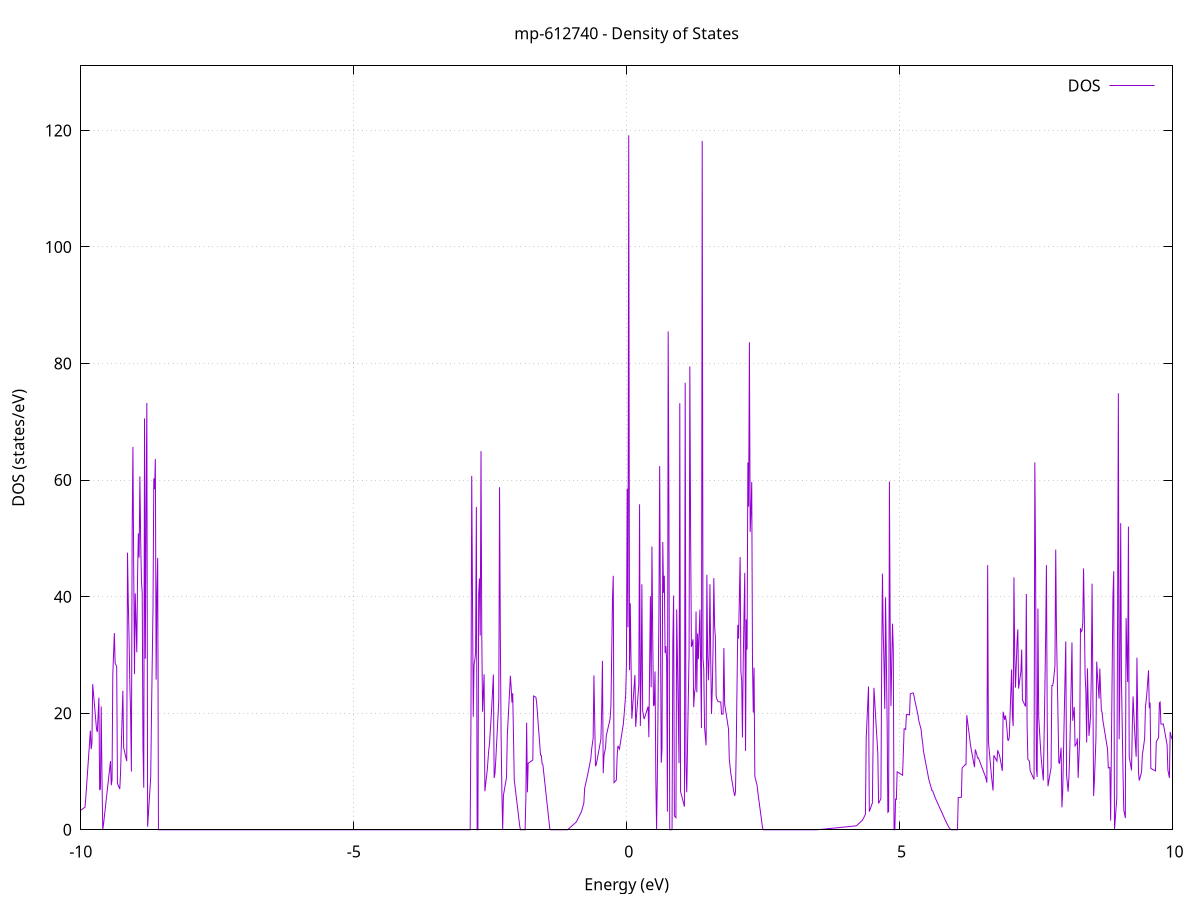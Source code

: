 set title 'mp-612740 - Density of States'
set xlabel 'Energy (eV)'
set ylabel 'DOS (states/eV)'
set grid
set xrange [-10:10]
set yrange [0:131.077]
set xzeroaxis lt -1
set terminal png size 800,600
set output 'mp-612740_dos_gnuplot.png'
plot '-' using 1:2 with lines title 'DOS'
-13.083600 0.000000
-13.069400 0.000000
-13.055200 0.000000
-13.041100 0.000000
-13.026900 0.000000
-13.012700 0.000000
-12.998600 0.000000
-12.984400 0.000000
-12.970200 0.000000
-12.956000 0.000000
-12.941900 0.000000
-12.927700 0.000000
-12.913500 0.000000
-12.899400 0.000000
-12.885200 0.000000
-12.871000 0.000000
-12.856900 0.000000
-12.842700 0.000000
-12.828500 0.000000
-12.814300 0.000000
-12.800200 0.000000
-12.786000 0.000000
-12.771800 0.000000
-12.757700 0.000000
-12.743500 0.000000
-12.729300 0.000000
-12.715100 0.000000
-12.701000 0.000000
-12.686800 0.000000
-12.672600 0.000000
-12.658500 0.000000
-12.644300 0.000000
-12.630100 0.000000
-12.616000 0.000000
-12.601800 0.000000
-12.587600 0.000000
-12.573400 0.000000
-12.559300 0.000000
-12.545100 0.000000
-12.530900 0.000000
-12.516800 0.000000
-12.502600 0.000000
-12.488400 0.000000
-12.474200 0.000000
-12.460100 0.000000
-12.445900 0.000000
-12.431700 0.000000
-12.417600 0.000000
-12.403400 0.000000
-12.389200 0.000000
-12.375100 0.000000
-12.360900 0.000000
-12.346700 0.000000
-12.332500 0.000000
-12.318400 0.000000
-12.304200 0.000000
-12.290000 0.000000
-12.275900 0.000000
-12.261700 0.000000
-12.247500 0.000000
-12.233300 0.000000
-12.219200 0.000000
-12.205000 0.000000
-12.190800 0.000000
-12.176700 0.000000
-12.162500 0.000000
-12.148300 0.000000
-12.134200 0.000000
-12.120000 0.000000
-12.105800 0.000000
-12.091600 0.000000
-12.077500 0.000000
-12.063300 0.000000
-12.049100 0.000000
-12.035000 0.000000
-12.020800 0.000000
-12.006600 0.000000
-11.992400 0.000000
-11.978300 0.000000
-11.964100 0.000000
-11.949900 0.000000
-11.935800 0.000000
-11.921600 0.000000
-11.907400 0.000000
-11.893300 0.000000
-11.879100 0.000000
-11.864900 0.000000
-11.850700 0.000000
-11.836600 0.000000
-11.822400 0.000000
-11.808200 0.000000
-11.794100 168.425400
-11.779900 228.811600
-11.765700 0.000000
-11.751500 210.946600
-11.737400 26.631600
-11.723200 0.000000
-11.709000 535.419800
-11.694900 73.542000
-11.680700 99.080100
-11.666500 274.658000
-11.652400 138.625100
-11.638200 632.224800
-11.624000 101.374100
-11.609800 0.000000
-11.595700 47.602200
-11.581500 135.020100
-11.567300 63.361400
-11.553200 54.045300
-11.539000 35.812800
-11.524800 0.000000
-11.510600 13.741300
-11.496500 252.076400
-11.482300 327.002000
-11.468100 680.206900
-11.454000 896.202500
-11.439800 1466.106000
-11.425600 0.000000
-11.411500 0.000000
-11.397300 0.000000
-11.383100 0.000000
-11.368900 0.000000
-11.354800 0.000000
-11.340600 0.000000
-11.326400 0.000000
-11.312300 0.000000
-11.298100 0.000000
-11.283900 0.000000
-11.269700 0.000000
-11.255600 0.000000
-11.241400 0.000000
-11.227200 0.000000
-11.213100 0.000000
-11.198900 0.000000
-11.184700 0.000000
-11.170600 0.000000
-11.156400 0.000000
-11.142200 0.000000
-11.128000 0.000000
-11.113900 0.000000
-11.099700 0.000000
-11.085500 0.000000
-11.071400 0.000000
-11.057200 0.000000
-11.043000 0.000000
-11.028800 0.000000
-11.014700 0.000000
-11.000500 0.000000
-10.986300 0.000000
-10.972200 0.000000
-10.958000 0.000000
-10.943800 0.000000
-10.929700 0.000000
-10.915500 0.000000
-10.901300 0.000000
-10.887100 0.000000
-10.873000 0.000000
-10.858800 0.000000
-10.844600 0.000000
-10.830500 0.000000
-10.816300 0.000000
-10.802100 0.000000
-10.787900 0.000000
-10.773800 0.000000
-10.759600 0.000000
-10.745400 0.000000
-10.731300 0.000000
-10.717100 0.000000
-10.702900 0.000000
-10.688800 0.000000
-10.674600 0.000000
-10.660400 0.000000
-10.646200 0.000000
-10.632100 0.000000
-10.617900 0.000000
-10.603700 0.000000
-10.589600 0.000000
-10.575400 0.000000
-10.561200 0.000000
-10.547000 0.000000
-10.532900 0.000000
-10.518700 0.000000
-10.504500 0.000000
-10.490400 0.000000
-10.476200 0.000000
-10.462000 0.000000
-10.447900 0.000000
-10.433700 0.000000
-10.419500 0.000000
-10.405300 0.000000
-10.391200 0.000000
-10.377000 0.000000
-10.362800 0.000000
-10.348700 0.000000
-10.334500 0.000000
-10.320300 0.000000
-10.306100 0.000000
-10.292000 0.000000
-10.277800 0.000000
-10.263600 0.000000
-10.249500 0.000000
-10.235300 0.000000
-10.221100 0.000000
-10.207000 0.000000
-10.192800 0.000000
-10.178600 0.000000
-10.164400 0.000000
-10.150300 0.000000
-10.136100 0.528700
-10.121900 1.118100
-10.107800 1.707600
-10.093600 2.297000
-10.079400 2.886500
-10.065200 3.475900
-10.051100 4.065300
-10.036900 4.654800
-10.022700 5.244200
-10.008600 3.286900
-9.994400 3.383500
-9.980200 3.480100
-9.966100 3.576800
-9.951900 3.673400
-9.937700 3.770100
-9.923500 3.866700
-9.909400 5.372900
-9.895200 7.314700
-9.881000 9.256500
-9.866900 11.198300
-9.852700 13.140100
-9.838500 15.081900
-9.824300 17.023600
-9.810200 13.829300
-9.796000 14.874700
-9.781800 24.984900
-9.767700 23.421400
-9.753500 21.858000
-9.739300 20.294600
-9.725200 18.731200
-9.711000 17.167700
-9.696800 16.780100
-9.682600 19.652200
-9.668500 22.660900
-9.654300 6.805100
-9.640100 7.035300
-9.626000 21.155100
-9.611800 8.951500
-9.597600 0.000000
-9.583400 0.949800
-9.569300 2.153600
-9.555100 3.357500
-9.540900 4.561300
-9.526800 5.765200
-9.512600 6.969000
-9.498400 8.172900
-9.484200 9.376700
-9.470100 10.580600
-9.455900 11.784400
-9.441700 7.642400
-9.427600 8.557200
-9.413400 26.652200
-9.399200 30.199800
-9.385100 33.747400
-9.370900 28.585600
-9.356700 28.299400
-9.342500 28.013100
-9.328400 7.955800
-9.314200 7.635700
-9.300000 7.315500
-9.285900 6.995300
-9.271700 9.737200
-9.257500 14.445300
-9.243300 19.153500
-9.229200 23.861600
-9.215000 14.093500
-9.200800 13.515600
-9.186700 12.937700
-9.172500 12.359800
-9.158300 11.781900
-9.144200 47.545400
-9.130000 39.033200
-9.115800 33.031700
-9.101600 25.071600
-9.087500 19.940000
-9.073300 9.993300
-9.059100 50.881600
-9.045000 65.685100
-9.030800 45.035300
-9.016600 26.707200
-9.002400 40.559600
-8.988300 35.501900
-8.974100 30.444200
-8.959900 43.519800
-8.945800 50.854100
-8.931600 46.701900
-8.917400 60.646500
-8.903300 49.846100
-8.889100 42.779800
-8.874900 40.704300
-8.860700 14.375400
-8.846600 7.222500
-8.832400 70.584600
-8.818200 29.344800
-8.804100 55.158700
-8.789900 73.228500
-8.775700 0.514100
-8.761500 2.654100
-8.747400 4.794100
-8.733200 6.934200
-8.719000 9.074200
-8.704900 19.756100
-8.690700 29.127400
-8.676500 38.498700
-8.662400 60.261500
-8.648200 58.434600
-8.634000 63.616000
-8.619800 25.752700
-8.605700 40.531700
-8.591500 46.655800
-8.577300 0.000000
-8.563200 0.000000
-8.549000 0.000000
-8.534800 0.000000
-8.520600 0.000000
-8.506500 0.000000
-8.492300 0.000000
-8.478100 0.000000
-8.464000 0.000000
-8.449800 0.000000
-8.435600 0.000000
-8.421500 0.000000
-8.407300 0.000000
-8.393100 0.000000
-8.378900 0.000000
-8.364800 0.000000
-8.350600 0.000000
-8.336400 0.000000
-8.322300 0.000000
-8.308100 0.000000
-8.293900 0.000000
-8.279700 0.000000
-8.265600 0.000000
-8.251400 0.000000
-8.237200 0.000000
-8.223100 0.000000
-8.208900 0.000000
-8.194700 0.000000
-8.180600 0.000000
-8.166400 0.000000
-8.152200 0.000000
-8.138000 0.000000
-8.123900 0.000000
-8.109700 0.000000
-8.095500 0.000000
-8.081400 0.000000
-8.067200 0.000000
-8.053000 0.000000
-8.038800 0.000000
-8.024700 0.000000
-8.010500 0.000000
-7.996300 0.000000
-7.982200 0.000000
-7.968000 0.000000
-7.953800 0.000000
-7.939700 0.000000
-7.925500 0.000000
-7.911300 0.000000
-7.897100 0.000000
-7.883000 0.000000
-7.868800 0.000000
-7.854600 0.000000
-7.840500 0.000000
-7.826300 0.000000
-7.812100 0.000000
-7.797900 0.000000
-7.783800 0.000000
-7.769600 0.000000
-7.755400 0.000000
-7.741300 0.000000
-7.727100 0.000000
-7.712900 0.000000
-7.698800 0.000000
-7.684600 0.000000
-7.670400 0.000000
-7.656200 0.000000
-7.642100 0.000000
-7.627900 0.000000
-7.613700 0.000000
-7.599600 0.000000
-7.585400 0.000000
-7.571200 0.000000
-7.557000 0.000000
-7.542900 0.000000
-7.528700 0.000000
-7.514500 0.000000
-7.500400 0.000000
-7.486200 0.000000
-7.472000 0.000000
-7.457900 0.000000
-7.443700 0.000000
-7.429500 0.000000
-7.415300 0.000000
-7.401200 0.000000
-7.387000 0.000000
-7.372800 0.000000
-7.358700 0.000000
-7.344500 0.000000
-7.330300 0.000000
-7.316100 0.000000
-7.302000 0.000000
-7.287800 0.000000
-7.273600 0.000000
-7.259500 0.000000
-7.245300 0.000000
-7.231100 0.000000
-7.217000 0.000000
-7.202800 0.000000
-7.188600 0.000000
-7.174400 0.000000
-7.160300 0.000000
-7.146100 0.000000
-7.131900 0.000000
-7.117800 0.000000
-7.103600 0.000000
-7.089400 0.000000
-7.075200 0.000000
-7.061100 0.000000
-7.046900 0.000000
-7.032700 0.000000
-7.018600 0.000000
-7.004400 0.000000
-6.990200 0.000000
-6.976100 0.000000
-6.961900 0.000000
-6.947700 0.000000
-6.933500 0.000000
-6.919400 0.000000
-6.905200 0.000000
-6.891000 0.000000
-6.876900 0.000000
-6.862700 0.000000
-6.848500 0.000000
-6.834300 0.000000
-6.820200 0.000000
-6.806000 0.000000
-6.791800 0.000000
-6.777700 0.000000
-6.763500 0.000000
-6.749300 0.000000
-6.735200 0.000000
-6.721000 0.000000
-6.706800 0.000000
-6.692600 0.000000
-6.678500 0.000000
-6.664300 0.000000
-6.650100 0.000000
-6.636000 0.000000
-6.621800 0.000000
-6.607600 0.000000
-6.593400 0.000000
-6.579300 0.000000
-6.565100 0.000000
-6.550900 0.000000
-6.536800 0.000000
-6.522600 0.000000
-6.508400 0.000000
-6.494300 0.000000
-6.480100 0.000000
-6.465900 0.000000
-6.451700 0.000000
-6.437600 0.000000
-6.423400 0.000000
-6.409200 0.000000
-6.395100 0.000000
-6.380900 0.000000
-6.366700 0.000000
-6.352500 0.000000
-6.338400 0.000000
-6.324200 0.000000
-6.310000 0.000000
-6.295900 0.000000
-6.281700 0.000000
-6.267500 0.000000
-6.253400 0.000000
-6.239200 0.000000
-6.225000 0.000000
-6.210800 0.000000
-6.196700 0.000000
-6.182500 0.000000
-6.168300 0.000000
-6.154200 0.000000
-6.140000 0.000000
-6.125800 0.000000
-6.111600 0.000000
-6.097500 0.000000
-6.083300 0.000000
-6.069100 0.000000
-6.055000 0.000000
-6.040800 0.000000
-6.026600 0.000000
-6.012500 0.000000
-5.998300 0.000000
-5.984100 0.000000
-5.969900 0.000000
-5.955800 0.000000
-5.941600 0.000000
-5.927400 0.000000
-5.913300 0.000000
-5.899100 0.000000
-5.884900 0.000000
-5.870700 0.000000
-5.856600 0.000000
-5.842400 0.000000
-5.828200 0.000000
-5.814100 0.000000
-5.799900 0.000000
-5.785700 0.000000
-5.771600 0.000000
-5.757400 0.000000
-5.743200 0.000000
-5.729000 0.000000
-5.714900 0.000000
-5.700700 0.000000
-5.686500 0.000000
-5.672400 0.000000
-5.658200 0.000000
-5.644000 0.000000
-5.629800 0.000000
-5.615700 0.000000
-5.601500 0.000000
-5.587300 0.000000
-5.573200 0.000000
-5.559000 0.000000
-5.544800 0.000000
-5.530700 0.000000
-5.516500 0.000000
-5.502300 0.000000
-5.488100 0.000000
-5.474000 0.000000
-5.459800 0.000000
-5.445600 0.000000
-5.431500 0.000000
-5.417300 0.000000
-5.403100 0.000000
-5.388900 0.000000
-5.374800 0.000000
-5.360600 0.000000
-5.346400 0.000000
-5.332300 0.000000
-5.318100 0.000000
-5.303900 0.000000
-5.289800 0.000000
-5.275600 0.000000
-5.261400 0.000000
-5.247200 0.000000
-5.233100 0.000000
-5.218900 0.000000
-5.204700 0.000000
-5.190600 0.000000
-5.176400 0.000000
-5.162200 0.000000
-5.148000 0.000000
-5.133900 0.000000
-5.119700 0.000000
-5.105500 0.000000
-5.091400 0.000000
-5.077200 0.000000
-5.063000 0.000000
-5.048900 0.000000
-5.034700 0.000000
-5.020500 0.000000
-5.006300 0.000000
-4.992200 0.000000
-4.978000 0.000000
-4.963800 0.000000
-4.949700 0.000000
-4.935500 0.000000
-4.921300 0.000000
-4.907100 0.000000
-4.893000 0.000000
-4.878800 0.000000
-4.864600 0.000000
-4.850500 0.000000
-4.836300 0.000000
-4.822100 0.000000
-4.808000 0.000000
-4.793800 0.000000
-4.779600 0.000000
-4.765400 0.000000
-4.751300 0.000000
-4.737100 0.000000
-4.722900 0.000000
-4.708800 0.000000
-4.694600 0.000000
-4.680400 0.000000
-4.666200 0.000000
-4.652100 0.000000
-4.637900 0.000000
-4.623700 0.000000
-4.609600 0.000000
-4.595400 0.000000
-4.581200 0.000000
-4.567100 0.000000
-4.552900 0.000000
-4.538700 0.000000
-4.524500 0.000000
-4.510400 0.000000
-4.496200 0.000000
-4.482000 0.000000
-4.467900 0.000000
-4.453700 0.000000
-4.439500 0.000000
-4.425300 0.000000
-4.411200 0.000000
-4.397000 0.000000
-4.382800 0.000000
-4.368700 0.000000
-4.354500 0.000000
-4.340300 0.000000
-4.326100 0.000000
-4.312000 0.000000
-4.297800 0.000000
-4.283600 0.000000
-4.269500 0.000000
-4.255300 0.000000
-4.241100 0.000000
-4.227000 0.000000
-4.212800 0.000000
-4.198600 0.000000
-4.184400 0.000000
-4.170300 0.000000
-4.156100 0.000000
-4.141900 0.000000
-4.127800 0.000000
-4.113600 0.000000
-4.099400 0.000000
-4.085200 0.000000
-4.071100 0.000000
-4.056900 0.000000
-4.042700 0.000000
-4.028600 0.000000
-4.014400 0.000000
-4.000200 0.000000
-3.986100 0.000000
-3.971900 0.000000
-3.957700 0.000000
-3.943500 0.000000
-3.929400 0.000000
-3.915200 0.000000
-3.901000 0.000000
-3.886900 0.000000
-3.872700 0.000000
-3.858500 0.000000
-3.844300 0.000000
-3.830200 0.000000
-3.816000 0.000000
-3.801800 0.000000
-3.787700 0.000000
-3.773500 0.000000
-3.759300 0.000000
-3.745200 0.000000
-3.731000 0.000000
-3.716800 0.000000
-3.702600 0.000000
-3.688500 0.000000
-3.674300 0.000000
-3.660100 0.000000
-3.646000 0.000000
-3.631800 0.000000
-3.617600 0.000000
-3.603400 0.000000
-3.589300 0.000000
-3.575100 0.000000
-3.560900 0.000000
-3.546800 0.000000
-3.532600 0.000000
-3.518400 0.000000
-3.504300 0.000000
-3.490100 0.000000
-3.475900 0.000000
-3.461700 0.000000
-3.447600 0.000000
-3.433400 0.000000
-3.419200 0.000000
-3.405100 0.000000
-3.390900 0.000000
-3.376700 0.000000
-3.362500 0.000000
-3.348400 0.000000
-3.334200 0.000000
-3.320000 0.000000
-3.305900 0.000000
-3.291700 0.000000
-3.277500 0.000000
-3.263400 0.000000
-3.249200 0.000000
-3.235000 0.000000
-3.220800 0.000000
-3.206700 0.000000
-3.192500 0.000000
-3.178300 0.000000
-3.164200 0.000000
-3.150000 0.000000
-3.135800 0.000000
-3.121600 0.000000
-3.107500 0.000000
-3.093300 0.000000
-3.079100 0.000000
-3.065000 0.000000
-3.050800 0.000000
-3.036600 0.000000
-3.022500 0.000000
-3.008300 0.000000
-2.994100 0.000000
-2.979900 0.000000
-2.965800 0.000000
-2.951600 0.000000
-2.937400 0.000000
-2.923300 0.000000
-2.909100 0.000000
-2.894900 0.000000
-2.880700 0.000000
-2.866600 0.000000
-2.852400 18.358500
-2.838200 60.730200
-2.824100 40.062900
-2.809900 19.395600
-2.795700 28.352300
-2.781600 29.107600
-2.767400 30.359200
-2.753200 55.390100
-2.739000 0.000000
-2.724900 0.000000
-2.710700 40.394900
-2.696500 43.126100
-2.682400 33.314600
-2.668200 64.969800
-2.654000 33.366200
-2.639800 20.261400
-2.625700 23.474300
-2.611500 26.687100
-2.597300 6.610000
-2.583200 7.795600
-2.569000 8.981100
-2.554800 10.089000
-2.540700 11.881700
-2.526500 13.674400
-2.512300 14.778200
-2.498100 16.926900
-2.484000 19.075600
-2.469800 21.391900
-2.455600 24.014600
-2.441500 26.637300
-2.427300 8.880600
-2.413100 9.596600
-2.398900 11.713000
-2.384800 14.326500
-2.370600 16.940000
-2.356400 19.553500
-2.342300 22.167000
-2.328100 58.796200
-2.313900 33.189800
-2.299800 16.107500
-2.285600 6.479900
-2.271400 0.000000
-2.257200 5.904100
-2.243100 6.679400
-2.228900 7.454800
-2.214700 8.230200
-2.200600 9.005500
-2.186400 16.173200
-2.172200 18.737500
-2.158000 21.301900
-2.143900 23.866300
-2.129700 26.430700
-2.115500 24.408100
-2.101400 21.830000
-2.087200 23.455600
-2.073000 16.049600
-2.058900 8.582700
-2.044700 7.456900
-2.030500 6.331100
-2.016300 5.205300
-2.002200 4.079500
-1.988000 2.953700
-1.973800 1.828000
-1.959700 0.702200
-1.945500 0.000000
-1.931300 0.000000
-1.917100 0.000000
-1.903000 0.000000
-1.888800 0.000000
-1.874600 0.000000
-1.860500 0.000000
-1.846300 5.299600
-1.832100 18.379600
-1.818000 6.428100
-1.803800 11.422600
-1.789600 11.512900
-1.775400 11.603300
-1.761300 11.693700
-1.747100 11.784000
-1.732900 11.874400
-1.718800 11.964800
-1.704600 22.957200
-1.690400 22.886400
-1.676200 22.815600
-1.662100 22.744800
-1.647900 21.681300
-1.633700 19.993200
-1.619600 18.072000
-1.605400 16.315200
-1.591200 14.558400
-1.577100 12.801700
-1.562900 12.770300
-1.548700 11.319400
-1.534500 11.176100
-1.520400 9.943800
-1.506200 8.711400
-1.492000 7.479100
-1.477900 6.246800
-1.463700 5.014500
-1.449500 3.782200
-1.435300 2.549900
-1.421200 1.317600
-1.407000 0.107200
-1.392800 0.000000
-1.378700 0.000000
-1.364500 0.000000
-1.350300 0.000000
-1.336200 0.000000
-1.322000 0.000000
-1.307800 0.000000
-1.293600 0.000000
-1.279500 0.000000
-1.265300 0.000000
-1.251100 0.000000
-1.237000 0.000000
-1.222800 0.000000
-1.208600 0.000000
-1.194400 0.000000
-1.180300 0.000000
-1.166100 0.000000
-1.151900 0.000000
-1.137800 0.000000
-1.123600 0.000000
-1.109400 0.000000
-1.095300 0.000000
-1.081100 0.012700
-1.066900 0.130700
-1.052700 0.248600
-1.038600 0.366600
-1.024400 0.484600
-1.010200 0.602600
-0.996100 0.720600
-0.981900 0.838600
-0.967700 0.956600
-0.953500 1.074600
-0.939400 1.192600
-0.925200 1.310600
-0.911000 1.536300
-0.896900 1.803800
-0.882700 2.071300
-0.868500 2.338800
-0.854400 2.606300
-0.840200 2.873800
-0.826000 3.143700
-0.811800 3.635700
-0.797700 4.127600
-0.783500 4.619600
-0.769300 7.125300
-0.755200 7.722800
-0.741000 8.320200
-0.726800 8.917600
-0.712600 9.515000
-0.698500 10.175000
-0.684300 10.870700
-0.670100 11.566300
-0.656000 12.262000
-0.641800 13.792000
-0.627600 14.765900
-0.613500 15.739800
-0.599300 26.491200
-0.585100 18.676100
-0.570900 10.911000
-0.556800 11.180100
-0.542600 11.908800
-0.528400 12.637500
-0.514300 13.366200
-0.500100 14.094900
-0.485900 14.823600
-0.471700 15.552300
-0.457600 20.473800
-0.443400 28.979900
-0.429200 9.706000
-0.415100 12.739700
-0.400900 13.402100
-0.386700 14.064500
-0.372600 16.169200
-0.358400 16.747700
-0.344200 17.326100
-0.330000 17.904600
-0.315900 18.483000
-0.301700 19.172500
-0.287500 21.373200
-0.273400 30.500000
-0.259200 39.626800
-0.245000 43.582100
-0.230800 8.092000
-0.216700 8.240500
-0.202500 8.389000
-0.188300 8.537400
-0.174200 12.645800
-0.160000 14.406800
-0.145800 14.113300
-0.131700 13.840000
-0.117500 14.704400
-0.103300 15.568900
-0.089100 16.433400
-0.075000 17.297800
-0.060800 18.162300
-0.046600 19.748800
-0.032500 21.405100
-0.018300 23.061400
-0.004100 28.236000
0.010100 58.512700
0.024200 34.736700
0.038400 119.161300
0.052600 27.390700
0.066700 38.856600
0.080900 28.336600
0.095100 19.060600
0.109200 20.934400
0.123400 22.808300
0.137600 24.682100
0.151800 26.555900
0.165900 17.657100
0.180100 19.462200
0.194300 21.267400
0.208400 23.072600
0.222600 24.877700
0.236800 55.840700
0.251000 17.822500
0.265100 25.981400
0.279300 42.130900
0.293500 20.389000
0.307600 19.592800
0.321800 19.002300
0.336000 19.431900
0.350100 19.861600
0.364300 20.291200
0.378500 20.720800
0.392700 21.150400
0.406800 15.888900
0.421000 28.231700
0.435200 40.088000
0.449300 24.471000
0.463500 48.602900
0.477700 33.188200
0.491900 21.251700
0.506000 21.513900
0.520200 27.146700
0.534400 8.741000
0.548500 0.000000
0.562700 9.351400
0.576900 22.904500
0.591100 36.918000
0.605200 62.408500
0.619400 35.466700
0.633600 11.488800
0.647700 13.807400
0.661900 49.393100
0.676100 40.669500
0.690200 43.595400
0.704400 30.332500
0.718600 31.514900
0.732800 29.210500
0.746900 3.124500
0.761100 85.510500
0.775300 52.934500
0.789400 0.000000
0.803600 0.000000
0.817800 0.000000
0.832000 0.000000
0.846100 32.293000
0.860300 40.194200
0.874500 2.391400
0.888600 2.240500
0.902800 2.089500
0.917000 37.798500
0.931100 29.011100
0.945300 20.223700
0.959500 11.436300
0.973700 73.191200
0.987800 6.557800
1.002000 6.040000
1.016200 5.522100
1.030300 5.004200
1.044500 4.486300
1.058700 3.968400
1.072900 76.685700
1.087000 10.985700
1.101200 6.443200
1.115400 14.421900
1.129500 22.400700
1.143700 30.379400
1.157900 79.502800
1.172000 50.674900
1.186200 31.387900
1.200400 31.836000
1.214600 32.675300
1.228700 21.040400
1.242900 23.415900
1.257100 24.269600
1.271200 37.450700
1.285400 23.590100
1.299600 33.694800
1.313800 29.257400
1.327900 33.522600
1.342100 37.787800
1.356300 28.109600
1.370400 17.437900
1.384600 118.196300
1.398800 29.445800
1.412900 27.609300
1.427100 17.674700
1.441300 16.083900
1.455500 14.493000
1.469600 43.734600
1.483800 29.850700
1.498000 25.641800
1.512100 30.248700
1.526300 42.113300
1.540500 29.073800
1.554700 19.892700
1.568800 24.170600
1.583000 31.062500
1.597200 43.182100
1.611300 34.925000
1.625500 33.122500
1.639700 22.988000
1.653800 22.411800
1.668000 22.123100
1.682200 21.967300
1.696400 21.954900
1.710500 21.942600
1.724700 21.930300
1.738900 19.846200
1.753000 19.856700
1.767200 19.867200
1.781400 31.206500
1.795600 21.552700
1.809700 20.698000
1.823900 19.843300
1.838100 18.988600
1.852200 18.133900
1.866400 17.279200
1.880600 12.073700
1.894700 10.843000
1.908900 9.612400
1.923100 8.782800
1.937300 7.983500
1.951400 7.184300
1.965600 6.411300
1.979800 5.797200
1.993900 6.541500
2.008100 14.281400
2.022300 24.713800
2.036500 35.146100
2.050600 32.809600
2.064800 39.808200
2.079000 46.806900
2.093100 27.126900
2.107300 25.658400
2.121500 15.853700
2.135600 28.894900
2.149800 36.486400
2.164000 44.078000
2.178200 13.531400
2.192300 36.094000
2.206500 30.916400
2.220700 63.027400
2.234800 55.466100
2.249000 83.653100
2.263200 51.109600
2.277400 54.585100
2.291500 59.681500
2.305700 28.671300
2.319900 20.117500
2.334000 27.822500
2.348200 9.172900
2.362400 8.642300
2.376500 8.111700
2.390700 7.581100
2.404900 6.334100
2.419100 5.330900
2.433200 4.327700
2.447400 3.324500
2.461600 2.321400
2.475700 1.318200
2.489900 0.315000
2.504100 0.000000
2.518300 0.000000
2.532400 0.000000
2.546600 0.000000
2.560800 0.000000
2.574900 0.000000
2.589100 0.000000
2.603300 0.000000
2.617400 0.000000
2.631600 0.000000
2.645800 0.000000
2.660000 0.000000
2.674100 0.000000
2.688300 0.000000
2.702500 0.000000
2.716600 0.000000
2.730800 0.000000
2.745000 0.000000
2.759200 0.000000
2.773300 0.000000
2.787500 0.000000
2.801700 0.000000
2.815800 0.000000
2.830000 0.000000
2.844200 0.000000
2.858300 0.000000
2.872500 0.000000
2.886700 0.000000
2.900900 0.000000
2.915000 0.000000
2.929200 0.000000
2.943400 0.000000
2.957500 0.000000
2.971700 0.000000
2.985900 0.000000
3.000100 0.000000
3.014200 0.000000
3.028400 0.000000
3.042600 0.000000
3.056700 0.000000
3.070900 0.000000
3.085100 0.000000
3.099200 0.000000
3.113400 0.000000
3.127600 0.000000
3.141800 0.000000
3.155900 0.000000
3.170100 0.000000
3.184300 0.000000
3.198400 0.000000
3.212600 0.000000
3.226800 0.000000
3.241000 0.000000
3.255100 0.000000
3.269300 0.000000
3.283500 0.000000
3.297600 0.000000
3.311800 0.000000
3.326000 0.000000
3.340100 0.000000
3.354300 0.000000
3.368500 0.000000
3.382700 0.000000
3.396800 0.000000
3.411000 0.000000
3.425200 0.000000
3.439300 0.000000
3.453500 0.000000
3.467700 0.000000
3.481900 0.000000
3.496000 0.007400
3.510200 0.020700
3.524400 0.034000
3.538500 0.047300
3.552700 0.060700
3.566900 0.074000
3.581000 0.087300
3.595200 0.100600
3.609400 0.113900
3.623600 0.127200
3.637700 0.140600
3.651900 0.153900
3.666100 0.167200
3.680200 0.180500
3.694400 0.193800
3.708600 0.207200
3.722800 0.220500
3.736900 0.233800
3.751100 0.247100
3.765300 0.260400
3.779400 0.273800
3.793600 0.287100
3.807800 0.300400
3.821900 0.313700
3.836100 0.327000
3.850300 0.340400
3.864500 0.353700
3.878600 0.367000
3.892800 0.380300
3.907000 0.393600
3.921100 0.407000
3.935300 0.420300
3.949500 0.433600
3.963700 0.446900
3.977800 0.460200
3.992000 0.473600
4.006200 0.486900
4.020300 0.500200
4.034500 0.513500
4.048700 0.526800
4.062800 0.540200
4.077000 0.553500
4.091200 0.566800
4.105400 0.580100
4.119500 0.593400
4.133700 0.606800
4.147900 0.620100
4.162000 0.633400
4.176200 0.646700
4.190400 0.660000
4.204600 0.673300
4.218700 0.770500
4.232900 0.892200
4.247100 1.014000
4.261200 1.135800
4.275400 1.257600
4.289600 1.379400
4.303700 1.501200
4.317900 1.622900
4.332100 1.858200
4.346300 2.124800
4.360400 2.391400
4.374600 2.657900
4.388800 15.752900
4.402900 18.699000
4.417100 21.645000
4.431300 24.591100
4.445500 3.106800
4.459600 3.484600
4.473800 3.862300
4.488000 4.240100
4.502100 4.617900
4.516300 16.047600
4.530500 24.358300
4.544600 22.098200
4.558800 19.838100
4.573000 17.577900
4.587200 15.317800
4.601300 13.057700
4.615500 4.519400
4.629700 4.788800
4.643800 5.058100
4.658000 5.327400
4.672200 28.472000
4.686400 43.956800
4.700500 34.111400
4.714700 28.349100
4.728900 20.733700
4.743000 39.879700
4.757200 29.493600
4.771400 19.107500
4.785500 3.005100
4.799700 3.129600
4.813900 59.759300
4.828100 34.585300
4.842200 21.213200
4.856400 28.290200
4.870600 35.367200
4.884700 31.062000
4.898900 0.000000
4.913100 0.000000
4.927300 5.270400
4.941400 5.213900
4.955600 9.940600
4.969800 9.857800
4.983900 9.775000
4.998100 9.692200
5.012300 9.609400
5.026400 9.526600
5.040600 9.443800
5.054800 9.361000
5.069000 13.211000
5.083100 17.319100
5.097300 17.328200
5.111500 17.211000
5.125600 19.783300
5.139800 19.768100
5.154000 19.752900
5.168200 19.737800
5.182300 19.722600
5.196500 23.321900
5.210700 23.373100
5.224800 23.424300
5.239000 23.475500
5.253200 23.432100
5.267300 22.804900
5.281500 22.100800
5.295700 21.505900
5.309900 20.886600
5.324000 20.267300
5.338200 19.648000
5.352400 18.700400
5.366500 18.196100
5.380700 17.691800
5.394900 17.187500
5.409100 15.793100
5.423200 14.886700
5.437400 13.530100
5.451600 12.826000
5.465700 12.121900
5.479900 11.417700
5.494100 10.713600
5.508200 10.009500
5.522400 9.305400
5.536600 8.601300
5.550800 8.142900
5.564900 7.669900
5.579100 7.196900
5.593300 6.723800
5.607400 6.680700
5.621600 6.305100
5.635800 5.929500
5.650000 5.553900
5.664100 5.251600
5.678300 4.957900
5.692500 4.664200
5.706600 4.370600
5.720800 4.076900
5.735000 3.783200
5.749200 3.489500
5.763300 3.195800
5.777500 2.902200
5.791700 2.608500
5.805800 2.314800
5.820000 2.021100
5.834200 1.727400
5.848300 1.433800
5.862500 1.157700
5.876700 0.903700
5.890900 0.649700
5.905000 0.396500
5.919200 0.233300
5.933400 0.070100
5.947500 0.000000
5.961700 0.000000
5.975900 0.000000
5.990100 0.000000
6.004200 0.000000
6.018400 0.000000
6.032600 0.000000
6.046700 0.000000
6.060900 0.000000
6.075100 5.529000
6.089200 5.542400
6.103400 5.555800
6.117600 5.569100
6.131800 5.582500
6.145900 10.619500
6.160100 10.756100
6.174300 10.892600
6.188400 11.029200
6.202600 11.165700
6.216800 11.160800
6.231000 19.650200
6.245100 18.603400
6.259300 17.556700
6.273500 16.510000
6.287600 15.463200
6.301800 14.375500
6.316000 13.650100
6.330100 12.924700
6.344300 12.199300
6.358500 11.473900
6.372700 10.748600
6.386800 13.771400
6.401000 13.399800
6.415200 12.859800
6.429300 12.319800
6.443500 12.349800
6.457700 11.994900
6.471900 11.640000
6.486000 11.285100
6.500200 10.930200
6.514400 10.575300
6.528500 10.220400
6.542700 9.865500
6.556900 9.510600
6.571000 9.155700
6.585200 8.694000
6.599400 8.100000
6.613600 45.407300
6.627700 15.183800
6.641900 13.672800
6.656100 12.161800
6.670200 10.650800
6.684400 9.139800
6.698600 7.897200
6.712800 6.738800
6.726900 12.766200
6.741100 12.518600
6.755300 12.271100
6.769400 12.023500
6.783600 11.776000
6.797800 13.643100
6.811900 13.275200
6.826100 12.907200
6.840300 12.351900
6.854500 11.604300
6.868600 10.856800
6.882800 10.109300
6.897000 20.259000
6.911100 19.562100
6.925300 18.865200
6.939500 19.593500
6.953700 18.709400
6.967800 17.216000
6.982000 15.407500
6.996200 15.350700
7.010300 15.966800
7.024500 19.812400
7.038700 23.657900
7.052800 27.503400
7.067000 19.516500
7.081200 17.801100
7.095400 43.313100
7.109500 30.148700
7.123700 24.401300
7.137900 28.309700
7.152000 32.265900
7.166200 34.392600
7.180400 24.224400
7.194600 25.217200
7.208700 26.210000
7.222900 27.202800
7.237100 30.916100
7.251200 22.275100
7.265400 21.993900
7.279600 21.712700
7.293700 21.431500
7.307900 21.150300
7.322100 40.459700
7.336300 18.030200
7.350400 12.094800
7.364600 11.925800
7.378800 11.756800
7.392900 10.113000
7.407100 9.817500
7.421300 9.521900
7.435500 9.226400
7.449600 8.930800
7.463800 8.635300
7.478000 63.037400
7.492100 45.403300
7.506300 10.468700
7.520500 9.062800
7.534600 37.958200
7.548800 19.321800
7.563000 17.094200
7.577200 14.866600
7.591300 12.639000
7.605500 11.134000
7.619700 9.795800
7.633800 8.457600
7.648000 16.057600
7.662200 24.268400
7.676400 33.416100
7.690500 45.423500
7.704700 19.154800
7.718900 7.473500
7.733000 8.270500
7.747200 9.067500
7.761400 9.864400
7.775500 10.661400
7.789700 24.749000
7.803900 24.759100
7.818100 25.401000
7.832200 26.757700
7.846400 28.114300
7.860600 48.072500
7.874700 33.907200
7.888900 26.505000
7.903100 19.156800
7.917300 11.527100
7.931400 11.403900
7.945600 12.750400
7.959800 14.096900
7.973900 3.854200
7.988100 6.368900
8.002300 12.855700
8.016400 19.342400
8.030600 25.829200
8.044800 32.316000
8.059000 9.481500
8.073100 8.013100
8.087300 6.544700
8.101500 8.864600
8.115600 12.511900
8.129800 18.734400
8.144000 25.041300
8.158200 32.145600
8.172300 18.704200
8.186500 19.891300
8.200700 21.078500
8.214800 14.391800
8.229000 14.599700
8.243200 14.807700
8.257300 15.700400
8.271500 8.908900
8.285700 12.288200
8.299900 15.667400
8.314000 34.583600
8.328200 33.994000
8.342400 34.186500
8.356500 35.612100
8.370700 44.838600
8.384900 36.333900
8.399100 26.573200
8.413200 23.600900
8.427400 14.969700
8.441600 27.696000
8.455700 21.756400
8.469900 16.120900
8.484100 17.777200
8.498200 19.327900
8.512400 26.513200
8.526600 42.230600
8.540800 24.559900
8.554900 5.782800
8.569100 8.347700
8.583300 11.965600
8.597400 15.583500
8.611600 28.858000
8.625800 26.513900
8.640000 24.443100
8.654100 22.509500
8.668300 27.653100
8.682500 24.025300
8.696600 20.494100
8.710800 20.150300
8.725000 18.739700
8.739100 17.918800
8.753300 17.097800
8.767500 16.276800
8.781700 15.455800
8.795800 14.634900
8.810000 13.813900
8.824200 10.612200
8.838300 10.654500
8.852500 10.696800
8.866700 1.578500
8.880900 14.395000
8.895000 27.293600
8.909200 40.192200
8.923400 44.362800
8.937500 0.044600
8.951700 1.832100
8.965900 3.619600
8.980000 5.407200
8.994200 37.185700
9.008400 74.895800
9.022600 15.528600
9.036700 25.790500
9.050900 52.614700
9.065100 25.572700
9.079200 17.692400
9.093400 9.812100
9.107600 3.382700
9.121800 2.698400
9.135900 2.014100
9.150100 36.311800
9.164300 30.588400
9.178400 25.342200
9.192600 52.024700
9.206800 12.580200
9.220900 11.785900
9.235100 10.991700
9.249300 10.197400
9.263500 17.558800
9.277600 22.887400
9.291800 19.948700
9.306000 17.027300
9.320100 14.784600
9.334300 12.541900
9.348500 29.520800
9.362700 19.729900
9.376800 9.938900
9.391000 8.441400
9.405200 8.936900
9.419300 9.432400
9.433500 9.927900
9.447700 12.818400
9.461800 13.727300
9.476000 14.705200
9.490200 15.736200
9.504400 21.135000
9.518500 22.252900
9.532700 23.670400
9.546900 25.519800
9.561000 27.369200
9.575200 20.868900
9.589400 21.815700
9.603600 10.523900
9.617700 10.453400
9.631900 10.382800
9.646100 10.312300
9.660200 10.241800
9.674400 10.171300
9.688600 10.100700
9.702700 15.097800
9.716900 15.335900
9.731100 15.574000
9.745300 15.812100
9.759400 21.764700
9.773600 21.907400
9.787800 18.170600
9.801900 18.092500
9.816100 18.124700
9.830300 18.163700
9.844500 17.551700
9.858600 16.804900
9.872800 16.058100
9.887000 15.311300
9.901100 14.564500
9.915300 10.254700
9.929500 9.580400
9.943600 8.906100
9.957800 16.783300
9.972000 16.146200
9.986200 15.763000
10.000300 15.379900
10.014500 14.996700
10.028700 23.276100
10.042800 22.008200
10.057000 20.740200
10.071200 17.049600
10.085400 15.455500
10.099500 14.191600
10.113700 12.971800
10.127900 11.019600
10.142000 12.840600
10.156200 14.661600
10.170400 16.482600
10.184500 18.303600
10.198700 13.015400
10.212900 7.498700
10.227100 7.804700
10.241200 8.110700
10.255400 8.416700
10.269600 8.722700
10.283700 9.028700
10.297900 9.334700
10.312100 9.640700
10.326300 9.946700
10.340400 38.090900
10.354600 5.819200
10.368800 6.021800
10.382900 6.224400
10.397100 6.427000
10.411300 39.422400
10.425400 0.000000
10.439600 0.000000
10.453800 0.125200
10.468000 1.278100
10.482100 2.431000
10.496300 3.583800
10.510500 6.228900
10.524600 47.083600
10.538800 51.085000
10.553000 0.000000
10.567200 0.000000
10.581300 0.000000
10.595500 0.000000
10.609700 0.000000
10.623800 10.172300
10.638000 6.735800
10.652200 7.738500
10.666400 10.464900
10.680500 13.191400
10.694700 15.917800
10.708900 18.644300
10.723000 21.370700
10.737200 25.252300
10.751400 0.000000
10.765500 0.000000
10.779700 0.000000
10.793900 0.000000
10.808100 23.131500
10.822200 23.642800
10.836400 24.154100
10.850600 24.665300
10.864700 113.249600
10.878900 0.317400
10.893100 0.634400
10.907300 0.951500
10.921400 1.268500
10.935600 1.585600
10.949800 1.902700
10.963900 2.724100
10.978100 4.172600
10.992300 5.621200
11.006400 37.997600
11.020600 34.315900
11.034800 30.634100
11.049000 7.371100
11.063100 8.868000
11.077300 86.132500
11.091500 5.445900
11.105600 6.264100
11.119800 43.829100
11.134000 33.720000
11.148200 32.196800
11.162300 30.673700
11.176500 6.515500
11.190700 22.990600
11.204800 20.765600
11.219000 18.561100
11.233200 16.411700
11.247300 14.262200
11.261500 12.112800
11.275700 20.872600
11.289900 21.323000
11.304000 23.337200
11.318200 26.537700
11.332400 26.224700
11.346500 4.647200
11.360700 5.042000
11.374900 5.436900
11.389100 5.831700
11.403200 40.208100
11.417400 34.247600
11.431600 28.287100
11.445700 33.504300
11.459900 20.558000
11.474100 25.051200
11.488200 29.711300
11.502400 34.906100
11.516600 4.338700
11.530800 4.891100
11.544900 5.443400
11.559100 5.995700
11.573300 6.548000
11.587400 97.310400
11.601600 28.495400
11.615800 23.768700
11.630000 19.041900
11.644100 23.538900
11.658300 20.234100
11.672500 20.041100
11.686600 26.705100
11.700800 29.212200
11.715000 52.381400
11.729100 13.804200
11.743300 17.468100
11.757500 18.614300
11.771700 19.796300
11.785800 21.030700
11.800000 30.871600
11.814200 29.388800
11.828300 34.032400
11.842500 34.150000
11.856700 31.946300
11.870900 40.476800
11.885000 28.845600
11.899200 19.465400
11.913400 23.905100
11.927500 22.012200
11.941700 20.119400
11.955900 22.976000
11.970000 19.967700
11.984200 16.959400
11.998400 13.951000
12.012600 11.736600
12.026700 10.819000
12.040900 28.664700
12.055100 15.493800
12.069200 19.324600
12.083400 17.580600
12.097600 16.943600
12.111800 16.306700
12.125900 15.669700
12.140100 15.032700
12.154300 14.395700
12.168400 17.487000
12.182600 16.572500
12.196800 15.658000
12.210900 14.743500
12.225100 21.373400
12.239300 20.192600
12.253500 19.011800
12.267600 17.863100
12.281800 16.747900
12.296000 22.603500
12.310100 20.096800
12.324300 41.784800
12.338500 27.130300
12.352700 38.146900
12.366800 30.174200
12.381000 22.700400
12.395200 20.909400
12.409300 19.074900
12.423500 17.361800
12.437700 15.667900
12.451800 13.974100
12.466000 22.761100
12.480200 20.233500
12.494400 18.977400
12.508500 17.721400
12.522700 16.465400
12.536900 15.209300
12.551000 13.953300
12.565200 12.697200
12.579400 11.441200
12.593600 46.999900
12.607700 45.612000
12.621900 24.604000
12.636100 6.255300
12.650200 6.572800
12.664400 45.149400
12.678600 14.817200
12.692700 12.501700
12.706900 12.501500
12.721100 12.533900
12.735300 18.450200
12.749400 18.019000
12.763600 17.587800
12.777800 17.156600
12.791900 16.725400
12.806100 16.294200
12.820300 15.863000
12.834500 32.061200
12.848600 27.724400
12.862800 27.748400
12.877000 25.890400
12.891100 24.032400
12.905300 22.174400
12.919500 20.316400
12.933600 18.458400
12.947800 19.136800
12.962000 17.447400
12.976200 15.758000
12.990300 14.347300
13.004500 13.003400
13.018700 47.055100
13.032800 18.451100
13.047000 17.685200
13.061200 17.215700
13.075400 31.366200
13.089500 24.099800
13.103700 21.648200
13.117900 28.939600
13.132000 27.044400
13.146200 30.122600
13.160400 27.859900
13.174500 25.597200
13.188700 26.332900
13.202900 27.813500
13.217100 26.236300
13.231200 24.659100
13.245400 26.473100
13.259600 25.002100
13.273700 23.531200
13.287900 22.290500
13.302100 21.305600
13.316300 25.526500
13.330400 24.386400
13.344600 23.246200
13.358800 26.708300
13.372900 32.323800
13.387100 29.311600
13.401300 26.461900
13.415400 23.890900
13.429600 25.905100
13.443800 26.133400
13.458000 23.214600
13.472100 20.794000
13.486300 18.734400
13.500500 27.428900
13.514600 23.785700
13.528800 20.798700
13.543000 23.496900
13.557200 31.977800
13.571300 27.484400
13.585500 22.990900
13.599700 24.634300
13.613800 21.532900
13.628000 18.431500
13.642200 15.330200
13.656300 12.228800
13.670500 9.637900
13.684700 7.706900
13.698900 9.847600
13.713000 8.475300
13.727200 7.103000
13.741400 5.767100
13.755500 5.672300
13.769700 5.577500
13.783900 5.482700
13.798100 5.388000
13.812200 9.820500
13.826400 8.935000
13.840600 8.049600
13.854700 7.164100
13.868900 6.278700
13.883100 5.393200
13.897200 4.507800
13.911400 3.622300
13.925600 2.736900
13.939800 1.851400
13.953900 0.965900
13.968100 0.080500
13.982300 0.000000
13.996400 0.000000
14.010600 0.000000
14.024800 0.000000
14.039000 0.000000
14.053100 0.000000
14.067300 0.000000
14.081500 0.000000
14.095600 0.000000
14.109800 0.000000
14.124000 0.000000
14.138100 0.000000
14.152300 0.000000
14.166500 0.000000
14.180700 0.000000
14.194800 0.000000
14.209000 0.000000
14.223200 0.000000
14.237300 0.000000
14.251500 0.000000
14.265700 0.000000
14.279900 0.000000
14.294000 0.000000
14.308200 0.000000
14.322400 0.000000
14.336500 0.000000
14.350700 0.000000
14.364900 0.000000
14.379000 0.000000
14.393200 0.000000
14.407400 0.000000
14.421600 0.000000
14.435700 0.000000
14.449900 0.000000
14.464100 0.000000
14.478200 0.000000
14.492400 0.000000
14.506600 0.000000
14.520800 0.000000
14.534900 0.000000
14.549100 0.000000
14.563300 0.000000
14.577400 0.000000
14.591600 0.000000
14.605800 0.000000
14.619900 0.000000
14.634100 0.000000
14.648300 0.000000
14.662500 0.000000
14.676600 0.000000
14.690800 0.000000
14.705000 0.000000
14.719100 0.000000
14.733300 0.000000
14.747500 0.000000
14.761700 0.000000
14.775800 0.000000
14.790000 0.000000
14.804200 0.000000
14.818300 0.000000
14.832500 0.000000
14.846700 0.000000
14.860800 0.000000
14.875000 0.000000
14.889200 0.000000
14.903400 0.000000
14.917500 0.000000
14.931700 0.000000
14.945900 0.000000
14.960000 0.000000
14.974200 0.000000
14.988400 0.000000
15.002600 0.000000
15.016700 0.000000
15.030900 0.000000
15.045100 0.000000
15.059200 0.000000
15.073400 0.000000
15.087600 0.000000
15.101700 0.000000
15.115900 0.000000
15.130100 0.000000
15.144300 0.000000
15.158400 0.000000
15.172600 0.000000
15.186800 0.000000
15.200900 0.000000
15.215100 0.000000
15.229300 0.000000
15.243500 0.000000
15.257600 0.000000
e
